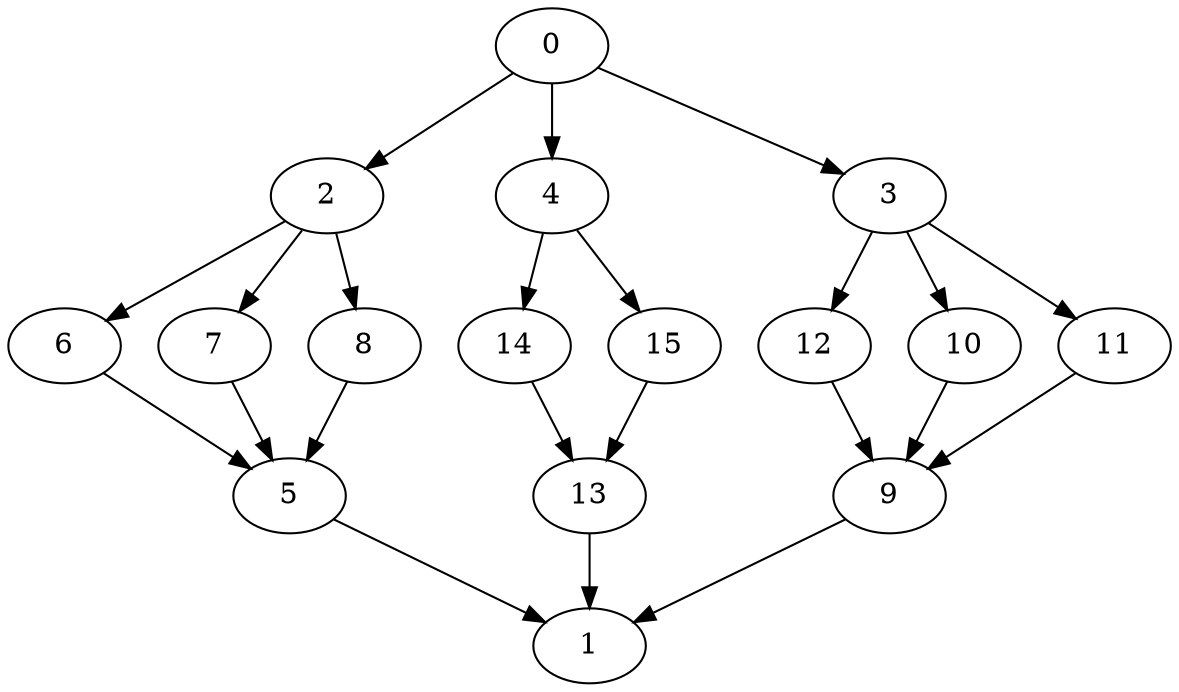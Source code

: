 digraph "SeriesParallel-MaxBf-3_Nodes_16_CCR_1.00_WeightType_Random#2" {
	graph ["Duplicate states"=0,
		GraphType=S_P,
		"Max states in OPEN"=0,
		Modes="120000ms; topo-ordered tasks, ; Pruning: task equivalence, fixed order ready list, ; F-value: ; Optimisation: best schedule length (\
SL) optimisation on equal, ",
		NumberOfTasks=16,
		"Pruned using list schedule length"=7609663,
		"States removed from OPEN"=0,
		TargetSystem="Homogeneous-2",
		"Time to schedule (ms)"=7104,
		"Total idle time"=11,
		"Total schedule length"=81,
		"Total sequential time"=132,
		"Total states created"=21877601
	];
	0	["Finish time"=8,
		Processor=0,
		"Start time"=0,
		Weight=8];
	2	["Finish time"=38,
		Processor=0,
		"Start time"=30,
		Weight=8];
	0 -> 2	[Weight=3];
	4	["Finish time"=16,
		Processor=1,
		"Start time"=11,
		Weight=5];
	0 -> 4	[Weight=3];
	3	["Finish time"=12,
		Processor=0,
		"Start time"=8,
		Weight=4];
	0 -> 3	[Weight=6];
	6	["Finish time"=50,
		Processor=0,
		"Start time"=38,
		Weight=12];
	2 -> 6	[Weight=2];
	7	["Finish time"=65,
		Processor=1,
		"Start time"=51,
		Weight=14];
	2 -> 7	[Weight=9];
	8	["Finish time"=62,
		Processor=0,
		"Start time"=54,
		Weight=8];
	2 -> 8	[Weight=8];
	14	["Finish time"=41,
		Processor=1,
		"Start time"=30,
		Weight=11];
	4 -> 14	[Weight=7];
	15	["Finish time"=20,
		Processor=1,
		"Start time"=16,
		Weight=4];
	4 -> 15	[Weight=2];
	12	["Finish time"=30,
		Processor=1,
		"Start time"=20,
		Weight=10];
	3 -> 12	[Weight=4];
	10	["Finish time"=30,
		Processor=0,
		"Start time"=19,
		Weight=11];
	3 -> 10	[Weight=4];
	11	["Finish time"=19,
		Processor=0,
		"Start time"=12,
		Weight=7];
	3 -> 11	[Weight=6];
	13	["Finish time"=51,
		Processor=1,
		"Start time"=41,
		Weight=10];
	14 -> 13	[Weight=7];
	5	["Finish time"=69,
		Processor=1,
		"Start time"=65,
		Weight=4];
	6 -> 5	[Weight=8];
	7 -> 5	[Weight=5];
	9	["Finish time"=54,
		Processor=0,
		"Start time"=50,
		Weight=4];
	12 -> 9	[Weight=9];
	15 -> 13	[Weight=8];
	10 -> 9	[Weight=4];
	11 -> 9	[Weight=8];
	8 -> 5	[Weight=3];
	1	["Finish time"=81,
		Processor=1,
		"Start time"=69,
		Weight=12];
	13 -> 1	[Weight=9];
	5 -> 1	[Weight=10];
	9 -> 1	[Weight=8];
}
